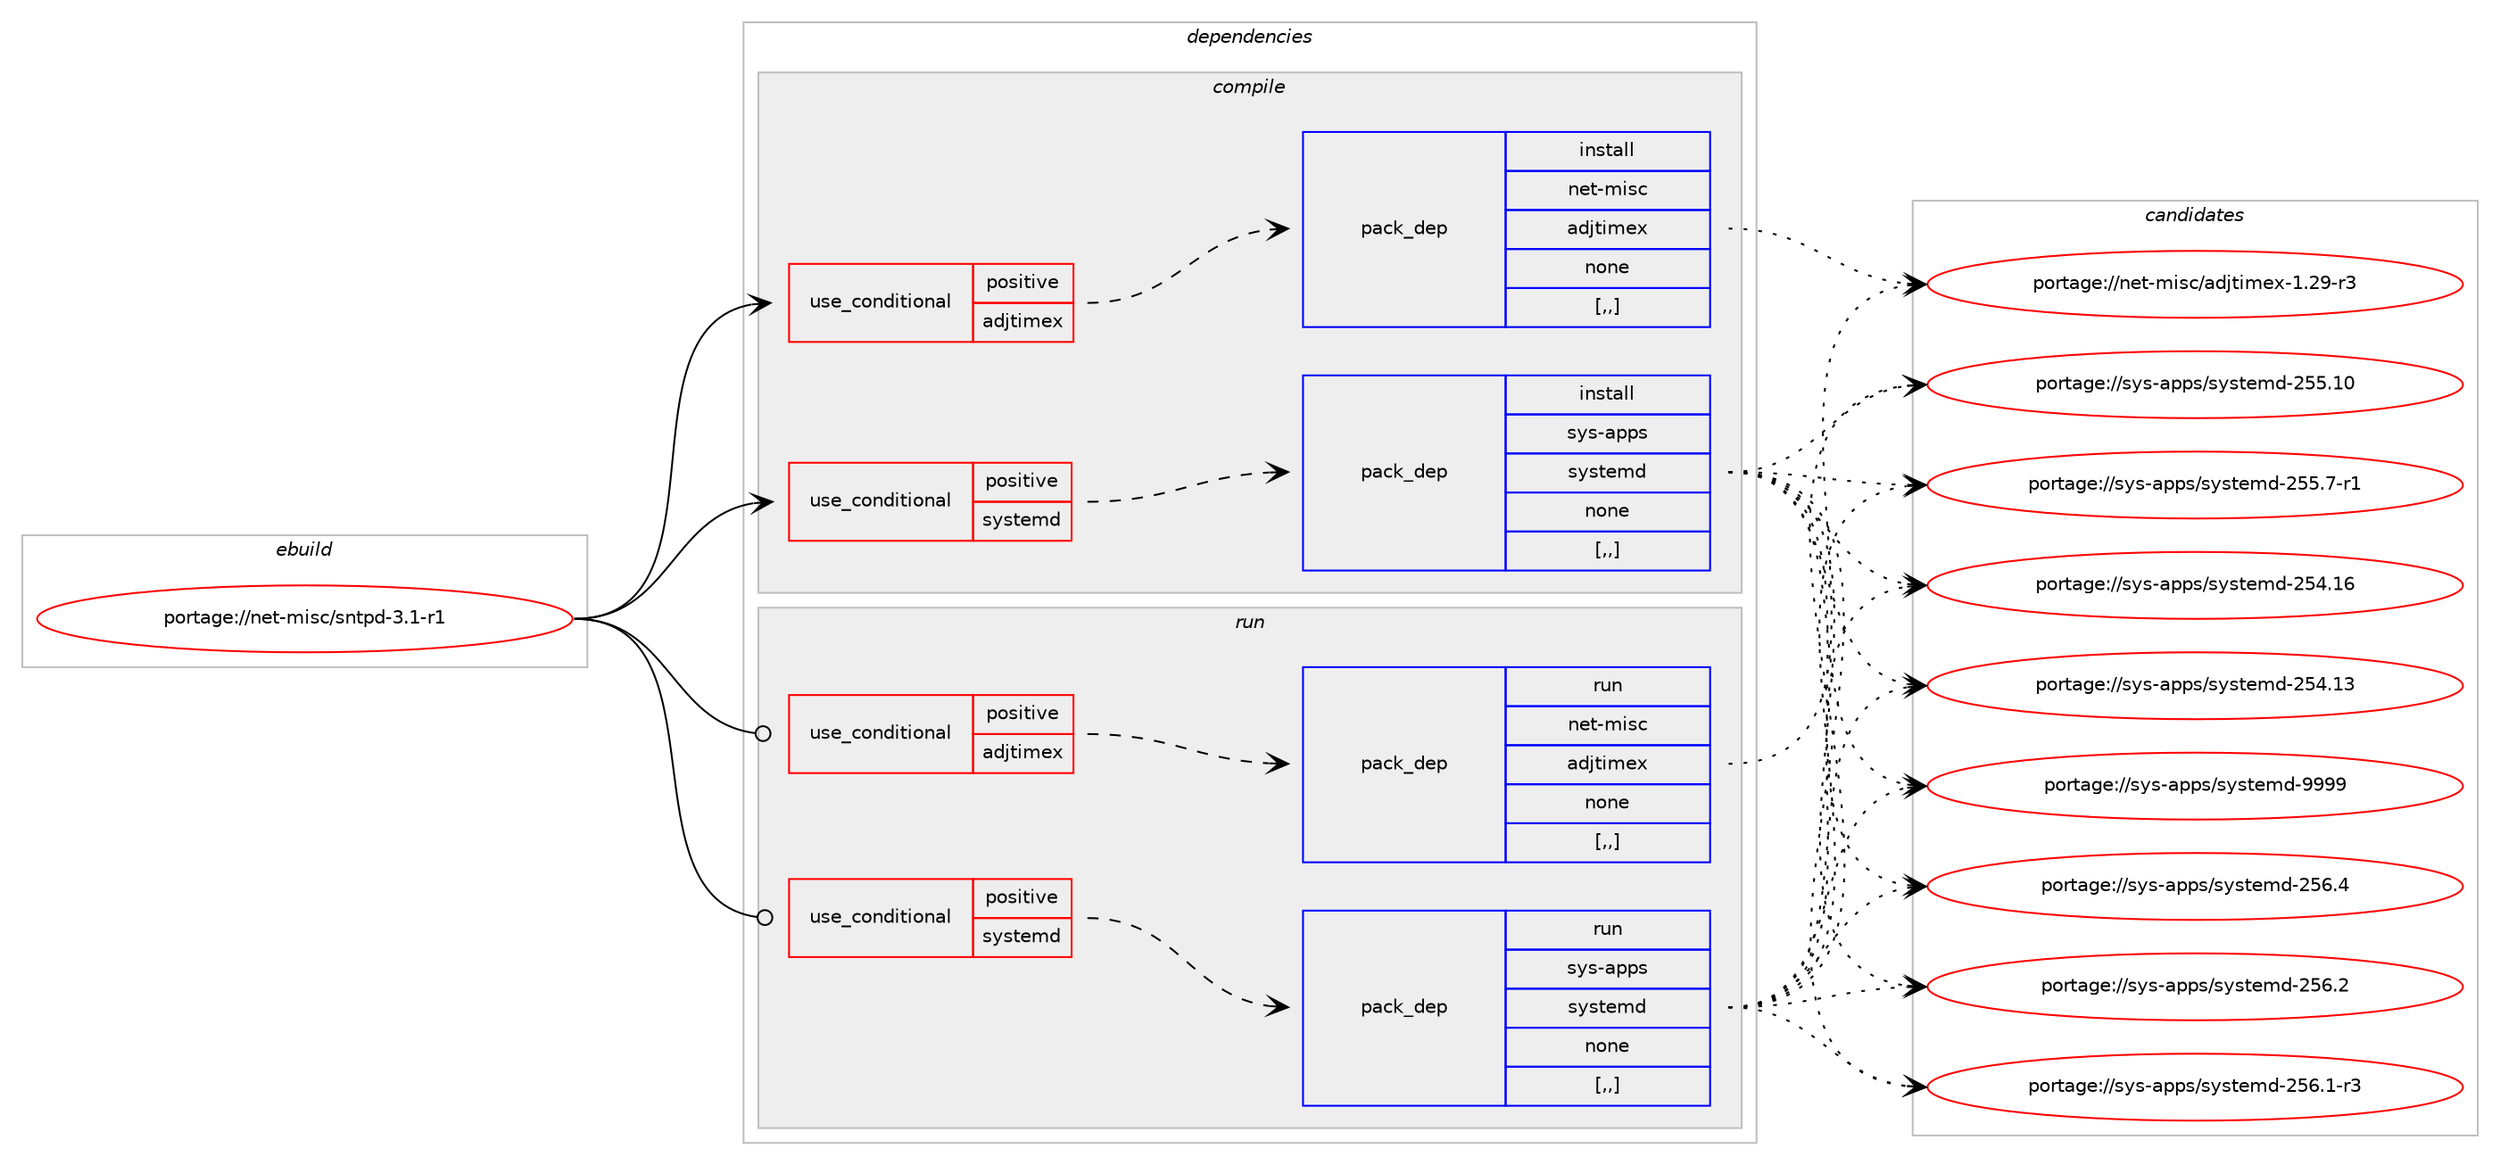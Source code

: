 digraph prolog {

# *************
# Graph options
# *************

newrank=true;
concentrate=true;
compound=true;
graph [rankdir=LR,fontname=Helvetica,fontsize=10,ranksep=1.5];#, ranksep=2.5, nodesep=0.2];
edge  [arrowhead=vee];
node  [fontname=Helvetica,fontsize=10];

# **********
# The ebuild
# **********

subgraph cluster_leftcol {
color=gray;
label=<<i>ebuild</i>>;
id [label="portage://net-misc/sntpd-3.1-r1", color=red, width=4, href="../net-misc/sntpd-3.1-r1.svg"];
}

# ****************
# The dependencies
# ****************

subgraph cluster_midcol {
color=gray;
label=<<i>dependencies</i>>;
subgraph cluster_compile {
fillcolor="#eeeeee";
style=filled;
label=<<i>compile</i>>;
subgraph cond98999 {
dependency375634 [label=<<TABLE BORDER="0" CELLBORDER="1" CELLSPACING="0" CELLPADDING="4"><TR><TD ROWSPAN="3" CELLPADDING="10">use_conditional</TD></TR><TR><TD>positive</TD></TR><TR><TD>adjtimex</TD></TR></TABLE>>, shape=none, color=red];
subgraph pack273938 {
dependency375635 [label=<<TABLE BORDER="0" CELLBORDER="1" CELLSPACING="0" CELLPADDING="4" WIDTH="220"><TR><TD ROWSPAN="6" CELLPADDING="30">pack_dep</TD></TR><TR><TD WIDTH="110">install</TD></TR><TR><TD>net-misc</TD></TR><TR><TD>adjtimex</TD></TR><TR><TD>none</TD></TR><TR><TD>[,,]</TD></TR></TABLE>>, shape=none, color=blue];
}
dependency375634:e -> dependency375635:w [weight=20,style="dashed",arrowhead="vee"];
}
id:e -> dependency375634:w [weight=20,style="solid",arrowhead="vee"];
subgraph cond99000 {
dependency375636 [label=<<TABLE BORDER="0" CELLBORDER="1" CELLSPACING="0" CELLPADDING="4"><TR><TD ROWSPAN="3" CELLPADDING="10">use_conditional</TD></TR><TR><TD>positive</TD></TR><TR><TD>systemd</TD></TR></TABLE>>, shape=none, color=red];
subgraph pack273939 {
dependency375637 [label=<<TABLE BORDER="0" CELLBORDER="1" CELLSPACING="0" CELLPADDING="4" WIDTH="220"><TR><TD ROWSPAN="6" CELLPADDING="30">pack_dep</TD></TR><TR><TD WIDTH="110">install</TD></TR><TR><TD>sys-apps</TD></TR><TR><TD>systemd</TD></TR><TR><TD>none</TD></TR><TR><TD>[,,]</TD></TR></TABLE>>, shape=none, color=blue];
}
dependency375636:e -> dependency375637:w [weight=20,style="dashed",arrowhead="vee"];
}
id:e -> dependency375636:w [weight=20,style="solid",arrowhead="vee"];
}
subgraph cluster_compileandrun {
fillcolor="#eeeeee";
style=filled;
label=<<i>compile and run</i>>;
}
subgraph cluster_run {
fillcolor="#eeeeee";
style=filled;
label=<<i>run</i>>;
subgraph cond99001 {
dependency375638 [label=<<TABLE BORDER="0" CELLBORDER="1" CELLSPACING="0" CELLPADDING="4"><TR><TD ROWSPAN="3" CELLPADDING="10">use_conditional</TD></TR><TR><TD>positive</TD></TR><TR><TD>adjtimex</TD></TR></TABLE>>, shape=none, color=red];
subgraph pack273940 {
dependency375639 [label=<<TABLE BORDER="0" CELLBORDER="1" CELLSPACING="0" CELLPADDING="4" WIDTH="220"><TR><TD ROWSPAN="6" CELLPADDING="30">pack_dep</TD></TR><TR><TD WIDTH="110">run</TD></TR><TR><TD>net-misc</TD></TR><TR><TD>adjtimex</TD></TR><TR><TD>none</TD></TR><TR><TD>[,,]</TD></TR></TABLE>>, shape=none, color=blue];
}
dependency375638:e -> dependency375639:w [weight=20,style="dashed",arrowhead="vee"];
}
id:e -> dependency375638:w [weight=20,style="solid",arrowhead="odot"];
subgraph cond99002 {
dependency375640 [label=<<TABLE BORDER="0" CELLBORDER="1" CELLSPACING="0" CELLPADDING="4"><TR><TD ROWSPAN="3" CELLPADDING="10">use_conditional</TD></TR><TR><TD>positive</TD></TR><TR><TD>systemd</TD></TR></TABLE>>, shape=none, color=red];
subgraph pack273941 {
dependency375641 [label=<<TABLE BORDER="0" CELLBORDER="1" CELLSPACING="0" CELLPADDING="4" WIDTH="220"><TR><TD ROWSPAN="6" CELLPADDING="30">pack_dep</TD></TR><TR><TD WIDTH="110">run</TD></TR><TR><TD>sys-apps</TD></TR><TR><TD>systemd</TD></TR><TR><TD>none</TD></TR><TR><TD>[,,]</TD></TR></TABLE>>, shape=none, color=blue];
}
dependency375640:e -> dependency375641:w [weight=20,style="dashed",arrowhead="vee"];
}
id:e -> dependency375640:w [weight=20,style="solid",arrowhead="odot"];
}
}

# **************
# The candidates
# **************

subgraph cluster_choices {
rank=same;
color=gray;
label=<<i>candidates</i>>;

subgraph choice273938 {
color=black;
nodesep=1;
choice1101011164510910511599479710010611610510910112045494650574511451 [label="portage://net-misc/adjtimex-1.29-r3", color=red, width=4,href="../net-misc/adjtimex-1.29-r3.svg"];
dependency375635:e -> choice1101011164510910511599479710010611610510910112045494650574511451:w [style=dotted,weight="100"];
}
subgraph choice273939 {
color=black;
nodesep=1;
choice1151211154597112112115471151211151161011091004557575757 [label="portage://sys-apps/systemd-9999", color=red, width=4,href="../sys-apps/systemd-9999.svg"];
choice115121115459711211211547115121115116101109100455053544652 [label="portage://sys-apps/systemd-256.4", color=red, width=4,href="../sys-apps/systemd-256.4.svg"];
choice115121115459711211211547115121115116101109100455053544650 [label="portage://sys-apps/systemd-256.2", color=red, width=4,href="../sys-apps/systemd-256.2.svg"];
choice1151211154597112112115471151211151161011091004550535446494511451 [label="portage://sys-apps/systemd-256.1-r3", color=red, width=4,href="../sys-apps/systemd-256.1-r3.svg"];
choice11512111545971121121154711512111511610110910045505353464948 [label="portage://sys-apps/systemd-255.10", color=red, width=4,href="../sys-apps/systemd-255.10.svg"];
choice1151211154597112112115471151211151161011091004550535346554511449 [label="portage://sys-apps/systemd-255.7-r1", color=red, width=4,href="../sys-apps/systemd-255.7-r1.svg"];
choice11512111545971121121154711512111511610110910045505352464954 [label="portage://sys-apps/systemd-254.16", color=red, width=4,href="../sys-apps/systemd-254.16.svg"];
choice11512111545971121121154711512111511610110910045505352464951 [label="portage://sys-apps/systemd-254.13", color=red, width=4,href="../sys-apps/systemd-254.13.svg"];
dependency375637:e -> choice1151211154597112112115471151211151161011091004557575757:w [style=dotted,weight="100"];
dependency375637:e -> choice115121115459711211211547115121115116101109100455053544652:w [style=dotted,weight="100"];
dependency375637:e -> choice115121115459711211211547115121115116101109100455053544650:w [style=dotted,weight="100"];
dependency375637:e -> choice1151211154597112112115471151211151161011091004550535446494511451:w [style=dotted,weight="100"];
dependency375637:e -> choice11512111545971121121154711512111511610110910045505353464948:w [style=dotted,weight="100"];
dependency375637:e -> choice1151211154597112112115471151211151161011091004550535346554511449:w [style=dotted,weight="100"];
dependency375637:e -> choice11512111545971121121154711512111511610110910045505352464954:w [style=dotted,weight="100"];
dependency375637:e -> choice11512111545971121121154711512111511610110910045505352464951:w [style=dotted,weight="100"];
}
subgraph choice273940 {
color=black;
nodesep=1;
choice1101011164510910511599479710010611610510910112045494650574511451 [label="portage://net-misc/adjtimex-1.29-r3", color=red, width=4,href="../net-misc/adjtimex-1.29-r3.svg"];
dependency375639:e -> choice1101011164510910511599479710010611610510910112045494650574511451:w [style=dotted,weight="100"];
}
subgraph choice273941 {
color=black;
nodesep=1;
choice1151211154597112112115471151211151161011091004557575757 [label="portage://sys-apps/systemd-9999", color=red, width=4,href="../sys-apps/systemd-9999.svg"];
choice115121115459711211211547115121115116101109100455053544652 [label="portage://sys-apps/systemd-256.4", color=red, width=4,href="../sys-apps/systemd-256.4.svg"];
choice115121115459711211211547115121115116101109100455053544650 [label="portage://sys-apps/systemd-256.2", color=red, width=4,href="../sys-apps/systemd-256.2.svg"];
choice1151211154597112112115471151211151161011091004550535446494511451 [label="portage://sys-apps/systemd-256.1-r3", color=red, width=4,href="../sys-apps/systemd-256.1-r3.svg"];
choice11512111545971121121154711512111511610110910045505353464948 [label="portage://sys-apps/systemd-255.10", color=red, width=4,href="../sys-apps/systemd-255.10.svg"];
choice1151211154597112112115471151211151161011091004550535346554511449 [label="portage://sys-apps/systemd-255.7-r1", color=red, width=4,href="../sys-apps/systemd-255.7-r1.svg"];
choice11512111545971121121154711512111511610110910045505352464954 [label="portage://sys-apps/systemd-254.16", color=red, width=4,href="../sys-apps/systemd-254.16.svg"];
choice11512111545971121121154711512111511610110910045505352464951 [label="portage://sys-apps/systemd-254.13", color=red, width=4,href="../sys-apps/systemd-254.13.svg"];
dependency375641:e -> choice1151211154597112112115471151211151161011091004557575757:w [style=dotted,weight="100"];
dependency375641:e -> choice115121115459711211211547115121115116101109100455053544652:w [style=dotted,weight="100"];
dependency375641:e -> choice115121115459711211211547115121115116101109100455053544650:w [style=dotted,weight="100"];
dependency375641:e -> choice1151211154597112112115471151211151161011091004550535446494511451:w [style=dotted,weight="100"];
dependency375641:e -> choice11512111545971121121154711512111511610110910045505353464948:w [style=dotted,weight="100"];
dependency375641:e -> choice1151211154597112112115471151211151161011091004550535346554511449:w [style=dotted,weight="100"];
dependency375641:e -> choice11512111545971121121154711512111511610110910045505352464954:w [style=dotted,weight="100"];
dependency375641:e -> choice11512111545971121121154711512111511610110910045505352464951:w [style=dotted,weight="100"];
}
}

}
